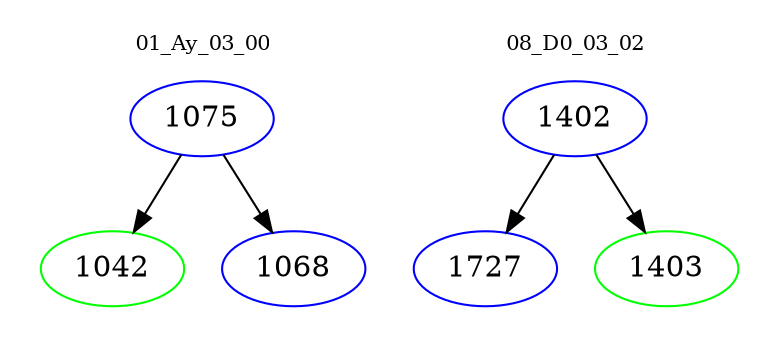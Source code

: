 digraph{
subgraph cluster_0 {
color = white
label = "01_Ay_03_00";
fontsize=10;
T0_1075 [label="1075", color="blue"]
T0_1075 -> T0_1042 [color="black"]
T0_1042 [label="1042", color="green"]
T0_1075 -> T0_1068 [color="black"]
T0_1068 [label="1068", color="blue"]
}
subgraph cluster_1 {
color = white
label = "08_D0_03_02";
fontsize=10;
T1_1402 [label="1402", color="blue"]
T1_1402 -> T1_1727 [color="black"]
T1_1727 [label="1727", color="blue"]
T1_1402 -> T1_1403 [color="black"]
T1_1403 [label="1403", color="green"]
}
}
